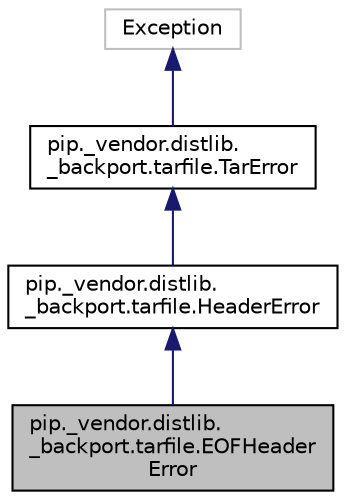 digraph "pip._vendor.distlib._backport.tarfile.EOFHeaderError"
{
  edge [fontname="Helvetica",fontsize="10",labelfontname="Helvetica",labelfontsize="10"];
  node [fontname="Helvetica",fontsize="10",shape=record];
  Node0 [label="pip._vendor.distlib.\l_backport.tarfile.EOFHeader\lError",height=0.2,width=0.4,color="black", fillcolor="grey75", style="filled", fontcolor="black"];
  Node1 -> Node0 [dir="back",color="midnightblue",fontsize="10",style="solid",fontname="Helvetica"];
  Node1 [label="pip._vendor.distlib.\l_backport.tarfile.HeaderError",height=0.2,width=0.4,color="black", fillcolor="white", style="filled",URL="$classpip_1_1__vendor_1_1distlib_1_1__backport_1_1tarfile_1_1_header_error.html"];
  Node2 -> Node1 [dir="back",color="midnightblue",fontsize="10",style="solid",fontname="Helvetica"];
  Node2 [label="pip._vendor.distlib.\l_backport.tarfile.TarError",height=0.2,width=0.4,color="black", fillcolor="white", style="filled",URL="$classpip_1_1__vendor_1_1distlib_1_1__backport_1_1tarfile_1_1_tar_error.html"];
  Node3 -> Node2 [dir="back",color="midnightblue",fontsize="10",style="solid",fontname="Helvetica"];
  Node3 [label="Exception",height=0.2,width=0.4,color="grey75", fillcolor="white", style="filled"];
}
